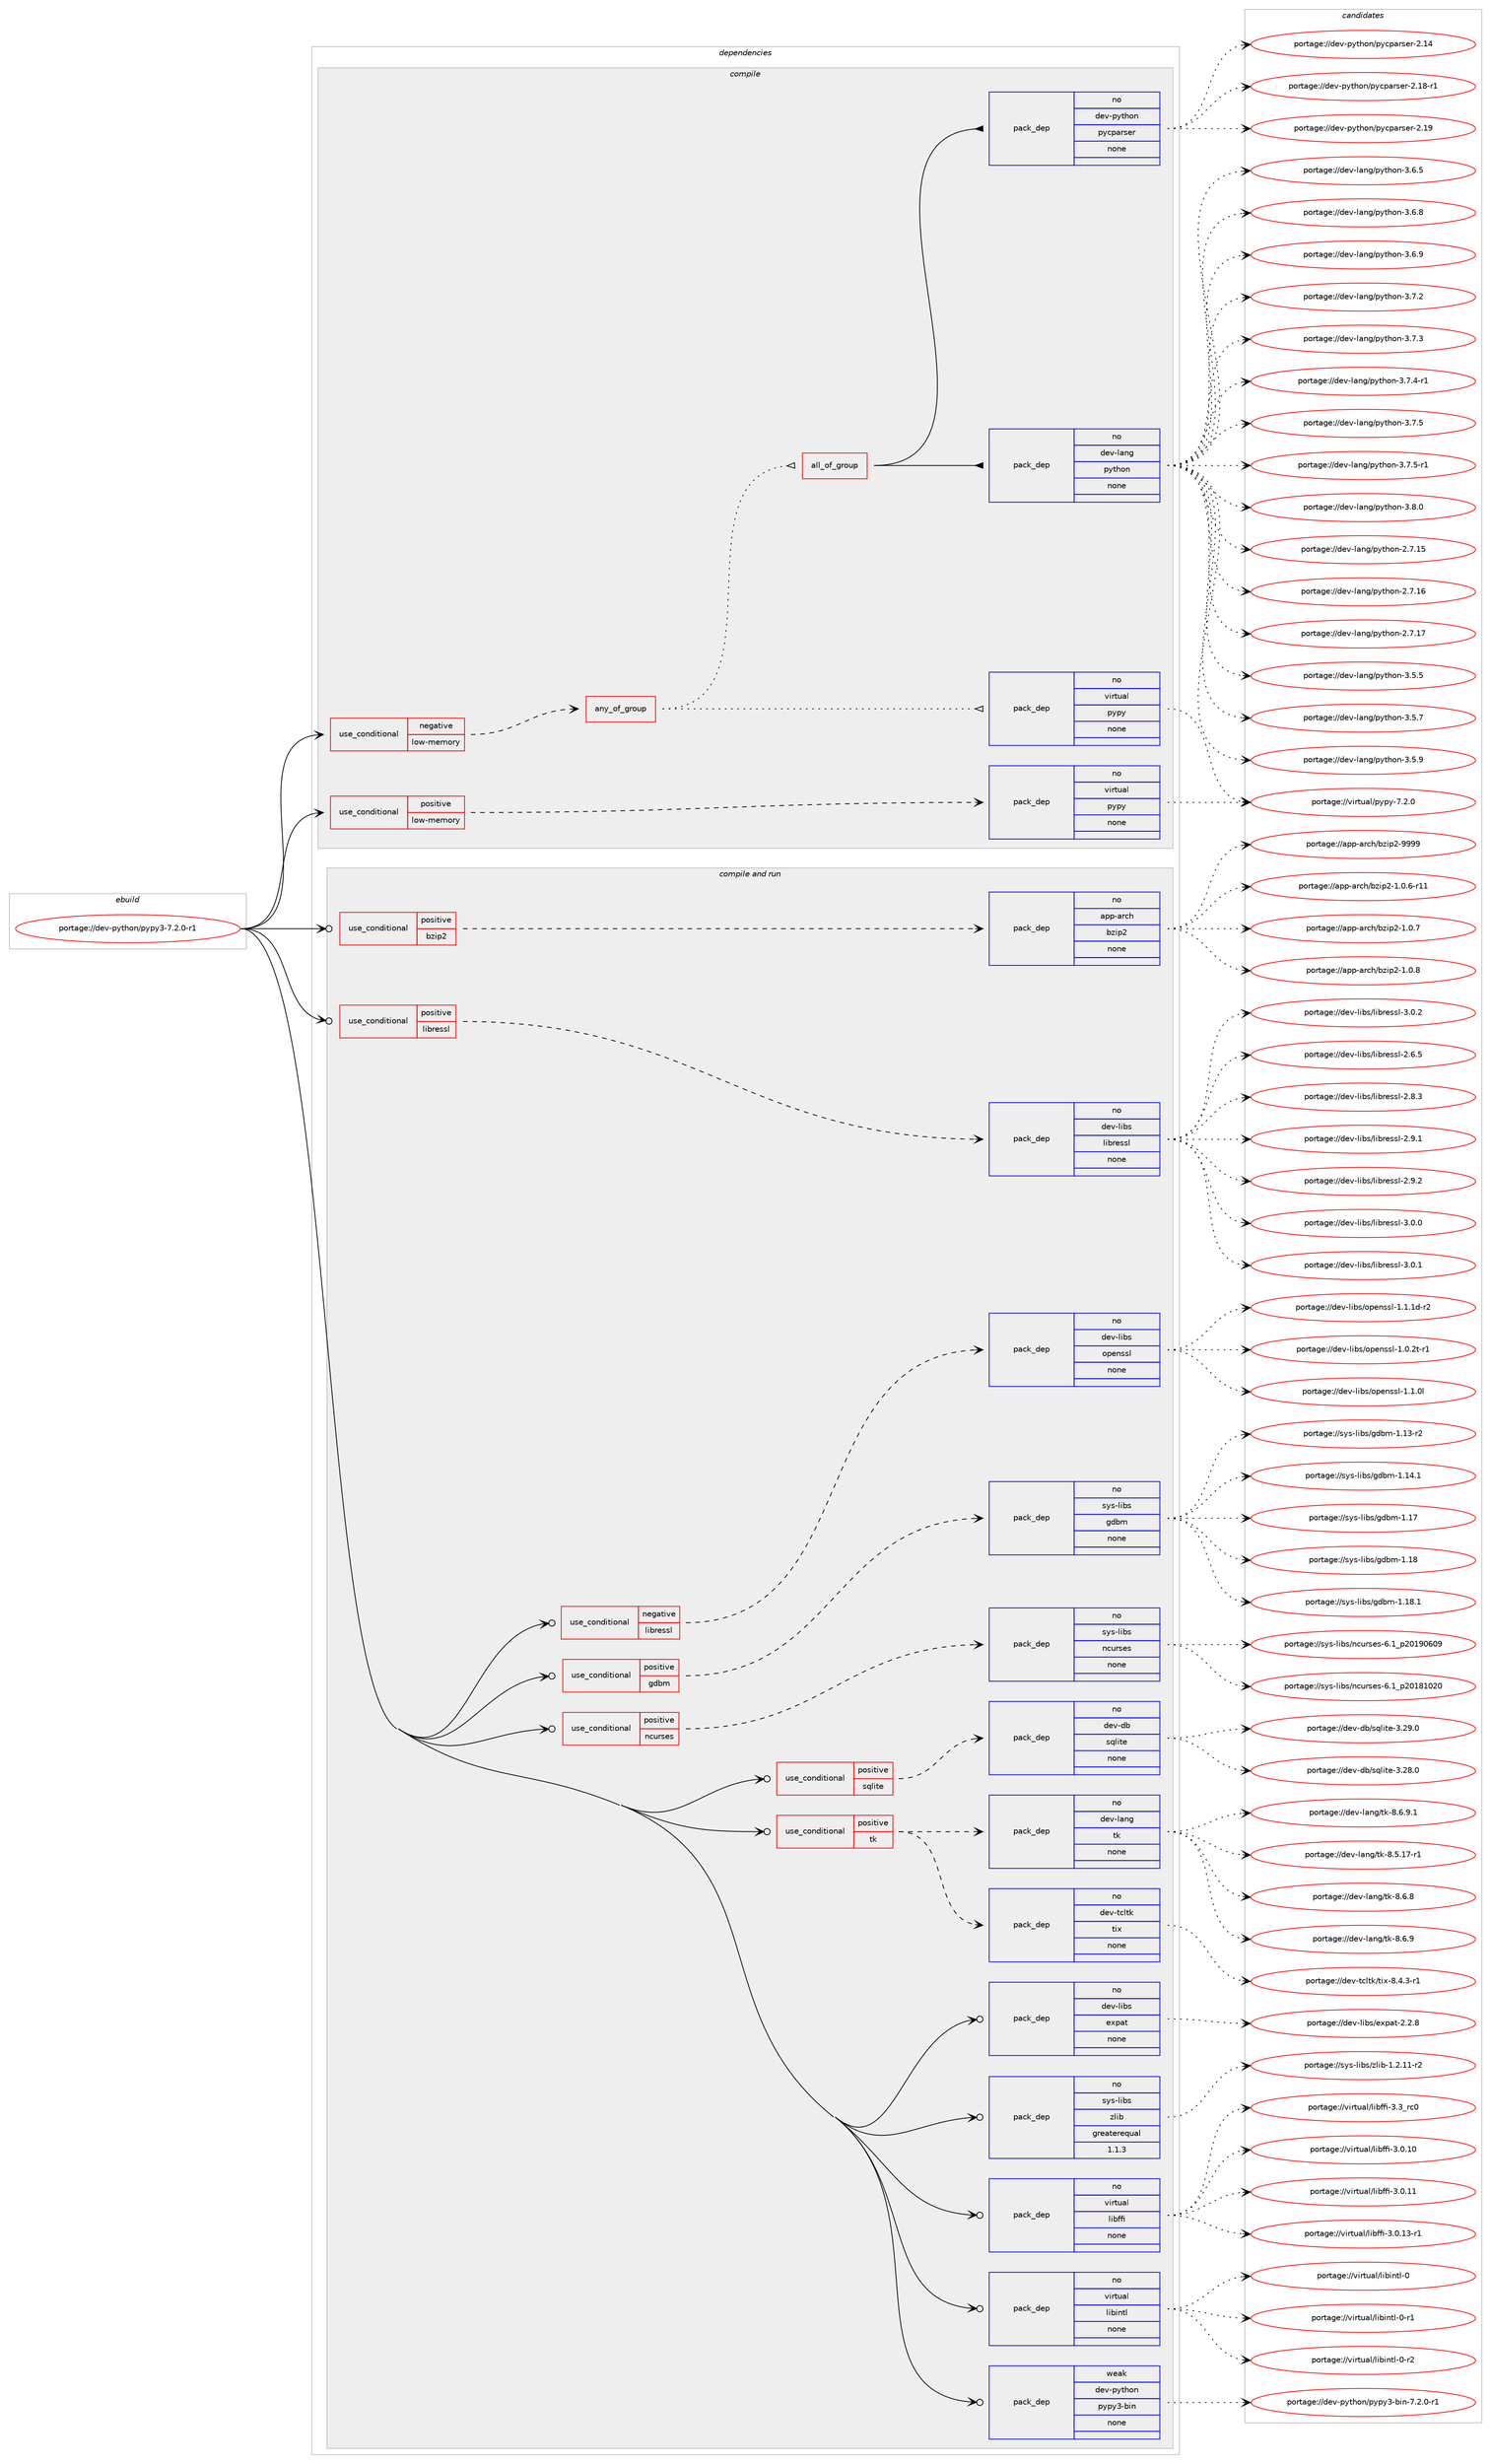 digraph prolog {

# *************
# Graph options
# *************

newrank=true;
concentrate=true;
compound=true;
graph [rankdir=LR,fontname=Helvetica,fontsize=10,ranksep=1.5];#, ranksep=2.5, nodesep=0.2];
edge  [arrowhead=vee];
node  [fontname=Helvetica,fontsize=10];

# **********
# The ebuild
# **********

subgraph cluster_leftcol {
color=gray;
rank=same;
label=<<i>ebuild</i>>;
id [label="portage://dev-python/pypy3-7.2.0-r1", color=red, width=4, href="../dev-python/pypy3-7.2.0-r1.svg"];
}

# ****************
# The dependencies
# ****************

subgraph cluster_midcol {
color=gray;
label=<<i>dependencies</i>>;
subgraph cluster_compile {
fillcolor="#eeeeee";
style=filled;
label=<<i>compile</i>>;
subgraph cond35895 {
dependency163001 [label=<<TABLE BORDER="0" CELLBORDER="1" CELLSPACING="0" CELLPADDING="4"><TR><TD ROWSPAN="3" CELLPADDING="10">use_conditional</TD></TR><TR><TD>negative</TD></TR><TR><TD>low-memory</TD></TR></TABLE>>, shape=none, color=red];
subgraph any3303 {
dependency163002 [label=<<TABLE BORDER="0" CELLBORDER="1" CELLSPACING="0" CELLPADDING="4"><TR><TD CELLPADDING="10">any_of_group</TD></TR></TABLE>>, shape=none, color=red];subgraph pack123733 {
dependency163003 [label=<<TABLE BORDER="0" CELLBORDER="1" CELLSPACING="0" CELLPADDING="4" WIDTH="220"><TR><TD ROWSPAN="6" CELLPADDING="30">pack_dep</TD></TR><TR><TD WIDTH="110">no</TD></TR><TR><TD>virtual</TD></TR><TR><TD>pypy</TD></TR><TR><TD>none</TD></TR><TR><TD></TD></TR></TABLE>>, shape=none, color=blue];
}
dependency163002:e -> dependency163003:w [weight=20,style="dotted",arrowhead="oinv"];
subgraph all73 {
dependency163004 [label=<<TABLE BORDER="0" CELLBORDER="1" CELLSPACING="0" CELLPADDING="4"><TR><TD CELLPADDING="10">all_of_group</TD></TR></TABLE>>, shape=none, color=red];subgraph pack123734 {
dependency163005 [label=<<TABLE BORDER="0" CELLBORDER="1" CELLSPACING="0" CELLPADDING="4" WIDTH="220"><TR><TD ROWSPAN="6" CELLPADDING="30">pack_dep</TD></TR><TR><TD WIDTH="110">no</TD></TR><TR><TD>dev-lang</TD></TR><TR><TD>python</TD></TR><TR><TD>none</TD></TR><TR><TD></TD></TR></TABLE>>, shape=none, color=blue];
}
dependency163004:e -> dependency163005:w [weight=20,style="solid",arrowhead="inv"];
subgraph pack123735 {
dependency163006 [label=<<TABLE BORDER="0" CELLBORDER="1" CELLSPACING="0" CELLPADDING="4" WIDTH="220"><TR><TD ROWSPAN="6" CELLPADDING="30">pack_dep</TD></TR><TR><TD WIDTH="110">no</TD></TR><TR><TD>dev-python</TD></TR><TR><TD>pycparser</TD></TR><TR><TD>none</TD></TR><TR><TD></TD></TR></TABLE>>, shape=none, color=blue];
}
dependency163004:e -> dependency163006:w [weight=20,style="solid",arrowhead="inv"];
}
dependency163002:e -> dependency163004:w [weight=20,style="dotted",arrowhead="oinv"];
}
dependency163001:e -> dependency163002:w [weight=20,style="dashed",arrowhead="vee"];
}
id:e -> dependency163001:w [weight=20,style="solid",arrowhead="vee"];
subgraph cond35896 {
dependency163007 [label=<<TABLE BORDER="0" CELLBORDER="1" CELLSPACING="0" CELLPADDING="4"><TR><TD ROWSPAN="3" CELLPADDING="10">use_conditional</TD></TR><TR><TD>positive</TD></TR><TR><TD>low-memory</TD></TR></TABLE>>, shape=none, color=red];
subgraph pack123736 {
dependency163008 [label=<<TABLE BORDER="0" CELLBORDER="1" CELLSPACING="0" CELLPADDING="4" WIDTH="220"><TR><TD ROWSPAN="6" CELLPADDING="30">pack_dep</TD></TR><TR><TD WIDTH="110">no</TD></TR><TR><TD>virtual</TD></TR><TR><TD>pypy</TD></TR><TR><TD>none</TD></TR><TR><TD></TD></TR></TABLE>>, shape=none, color=blue];
}
dependency163007:e -> dependency163008:w [weight=20,style="dashed",arrowhead="vee"];
}
id:e -> dependency163007:w [weight=20,style="solid",arrowhead="vee"];
}
subgraph cluster_compileandrun {
fillcolor="#eeeeee";
style=filled;
label=<<i>compile and run</i>>;
subgraph cond35897 {
dependency163009 [label=<<TABLE BORDER="0" CELLBORDER="1" CELLSPACING="0" CELLPADDING="4"><TR><TD ROWSPAN="3" CELLPADDING="10">use_conditional</TD></TR><TR><TD>negative</TD></TR><TR><TD>libressl</TD></TR></TABLE>>, shape=none, color=red];
subgraph pack123737 {
dependency163010 [label=<<TABLE BORDER="0" CELLBORDER="1" CELLSPACING="0" CELLPADDING="4" WIDTH="220"><TR><TD ROWSPAN="6" CELLPADDING="30">pack_dep</TD></TR><TR><TD WIDTH="110">no</TD></TR><TR><TD>dev-libs</TD></TR><TR><TD>openssl</TD></TR><TR><TD>none</TD></TR><TR><TD></TD></TR></TABLE>>, shape=none, color=blue];
}
dependency163009:e -> dependency163010:w [weight=20,style="dashed",arrowhead="vee"];
}
id:e -> dependency163009:w [weight=20,style="solid",arrowhead="odotvee"];
subgraph cond35898 {
dependency163011 [label=<<TABLE BORDER="0" CELLBORDER="1" CELLSPACING="0" CELLPADDING="4"><TR><TD ROWSPAN="3" CELLPADDING="10">use_conditional</TD></TR><TR><TD>positive</TD></TR><TR><TD>bzip2</TD></TR></TABLE>>, shape=none, color=red];
subgraph pack123738 {
dependency163012 [label=<<TABLE BORDER="0" CELLBORDER="1" CELLSPACING="0" CELLPADDING="4" WIDTH="220"><TR><TD ROWSPAN="6" CELLPADDING="30">pack_dep</TD></TR><TR><TD WIDTH="110">no</TD></TR><TR><TD>app-arch</TD></TR><TR><TD>bzip2</TD></TR><TR><TD>none</TD></TR><TR><TD></TD></TR></TABLE>>, shape=none, color=blue];
}
dependency163011:e -> dependency163012:w [weight=20,style="dashed",arrowhead="vee"];
}
id:e -> dependency163011:w [weight=20,style="solid",arrowhead="odotvee"];
subgraph cond35899 {
dependency163013 [label=<<TABLE BORDER="0" CELLBORDER="1" CELLSPACING="0" CELLPADDING="4"><TR><TD ROWSPAN="3" CELLPADDING="10">use_conditional</TD></TR><TR><TD>positive</TD></TR><TR><TD>gdbm</TD></TR></TABLE>>, shape=none, color=red];
subgraph pack123739 {
dependency163014 [label=<<TABLE BORDER="0" CELLBORDER="1" CELLSPACING="0" CELLPADDING="4" WIDTH="220"><TR><TD ROWSPAN="6" CELLPADDING="30">pack_dep</TD></TR><TR><TD WIDTH="110">no</TD></TR><TR><TD>sys-libs</TD></TR><TR><TD>gdbm</TD></TR><TR><TD>none</TD></TR><TR><TD></TD></TR></TABLE>>, shape=none, color=blue];
}
dependency163013:e -> dependency163014:w [weight=20,style="dashed",arrowhead="vee"];
}
id:e -> dependency163013:w [weight=20,style="solid",arrowhead="odotvee"];
subgraph cond35900 {
dependency163015 [label=<<TABLE BORDER="0" CELLBORDER="1" CELLSPACING="0" CELLPADDING="4"><TR><TD ROWSPAN="3" CELLPADDING="10">use_conditional</TD></TR><TR><TD>positive</TD></TR><TR><TD>libressl</TD></TR></TABLE>>, shape=none, color=red];
subgraph pack123740 {
dependency163016 [label=<<TABLE BORDER="0" CELLBORDER="1" CELLSPACING="0" CELLPADDING="4" WIDTH="220"><TR><TD ROWSPAN="6" CELLPADDING="30">pack_dep</TD></TR><TR><TD WIDTH="110">no</TD></TR><TR><TD>dev-libs</TD></TR><TR><TD>libressl</TD></TR><TR><TD>none</TD></TR><TR><TD></TD></TR></TABLE>>, shape=none, color=blue];
}
dependency163015:e -> dependency163016:w [weight=20,style="dashed",arrowhead="vee"];
}
id:e -> dependency163015:w [weight=20,style="solid",arrowhead="odotvee"];
subgraph cond35901 {
dependency163017 [label=<<TABLE BORDER="0" CELLBORDER="1" CELLSPACING="0" CELLPADDING="4"><TR><TD ROWSPAN="3" CELLPADDING="10">use_conditional</TD></TR><TR><TD>positive</TD></TR><TR><TD>ncurses</TD></TR></TABLE>>, shape=none, color=red];
subgraph pack123741 {
dependency163018 [label=<<TABLE BORDER="0" CELLBORDER="1" CELLSPACING="0" CELLPADDING="4" WIDTH="220"><TR><TD ROWSPAN="6" CELLPADDING="30">pack_dep</TD></TR><TR><TD WIDTH="110">no</TD></TR><TR><TD>sys-libs</TD></TR><TR><TD>ncurses</TD></TR><TR><TD>none</TD></TR><TR><TD></TD></TR></TABLE>>, shape=none, color=blue];
}
dependency163017:e -> dependency163018:w [weight=20,style="dashed",arrowhead="vee"];
}
id:e -> dependency163017:w [weight=20,style="solid",arrowhead="odotvee"];
subgraph cond35902 {
dependency163019 [label=<<TABLE BORDER="0" CELLBORDER="1" CELLSPACING="0" CELLPADDING="4"><TR><TD ROWSPAN="3" CELLPADDING="10">use_conditional</TD></TR><TR><TD>positive</TD></TR><TR><TD>sqlite</TD></TR></TABLE>>, shape=none, color=red];
subgraph pack123742 {
dependency163020 [label=<<TABLE BORDER="0" CELLBORDER="1" CELLSPACING="0" CELLPADDING="4" WIDTH="220"><TR><TD ROWSPAN="6" CELLPADDING="30">pack_dep</TD></TR><TR><TD WIDTH="110">no</TD></TR><TR><TD>dev-db</TD></TR><TR><TD>sqlite</TD></TR><TR><TD>none</TD></TR><TR><TD></TD></TR></TABLE>>, shape=none, color=blue];
}
dependency163019:e -> dependency163020:w [weight=20,style="dashed",arrowhead="vee"];
}
id:e -> dependency163019:w [weight=20,style="solid",arrowhead="odotvee"];
subgraph cond35903 {
dependency163021 [label=<<TABLE BORDER="0" CELLBORDER="1" CELLSPACING="0" CELLPADDING="4"><TR><TD ROWSPAN="3" CELLPADDING="10">use_conditional</TD></TR><TR><TD>positive</TD></TR><TR><TD>tk</TD></TR></TABLE>>, shape=none, color=red];
subgraph pack123743 {
dependency163022 [label=<<TABLE BORDER="0" CELLBORDER="1" CELLSPACING="0" CELLPADDING="4" WIDTH="220"><TR><TD ROWSPAN="6" CELLPADDING="30">pack_dep</TD></TR><TR><TD WIDTH="110">no</TD></TR><TR><TD>dev-lang</TD></TR><TR><TD>tk</TD></TR><TR><TD>none</TD></TR><TR><TD></TD></TR></TABLE>>, shape=none, color=blue];
}
dependency163021:e -> dependency163022:w [weight=20,style="dashed",arrowhead="vee"];
subgraph pack123744 {
dependency163023 [label=<<TABLE BORDER="0" CELLBORDER="1" CELLSPACING="0" CELLPADDING="4" WIDTH="220"><TR><TD ROWSPAN="6" CELLPADDING="30">pack_dep</TD></TR><TR><TD WIDTH="110">no</TD></TR><TR><TD>dev-tcltk</TD></TR><TR><TD>tix</TD></TR><TR><TD>none</TD></TR><TR><TD></TD></TR></TABLE>>, shape=none, color=blue];
}
dependency163021:e -> dependency163023:w [weight=20,style="dashed",arrowhead="vee"];
}
id:e -> dependency163021:w [weight=20,style="solid",arrowhead="odotvee"];
subgraph pack123745 {
dependency163024 [label=<<TABLE BORDER="0" CELLBORDER="1" CELLSPACING="0" CELLPADDING="4" WIDTH="220"><TR><TD ROWSPAN="6" CELLPADDING="30">pack_dep</TD></TR><TR><TD WIDTH="110">no</TD></TR><TR><TD>dev-libs</TD></TR><TR><TD>expat</TD></TR><TR><TD>none</TD></TR><TR><TD></TD></TR></TABLE>>, shape=none, color=blue];
}
id:e -> dependency163024:w [weight=20,style="solid",arrowhead="odotvee"];
subgraph pack123746 {
dependency163025 [label=<<TABLE BORDER="0" CELLBORDER="1" CELLSPACING="0" CELLPADDING="4" WIDTH="220"><TR><TD ROWSPAN="6" CELLPADDING="30">pack_dep</TD></TR><TR><TD WIDTH="110">no</TD></TR><TR><TD>sys-libs</TD></TR><TR><TD>zlib</TD></TR><TR><TD>greaterequal</TD></TR><TR><TD>1.1.3</TD></TR></TABLE>>, shape=none, color=blue];
}
id:e -> dependency163025:w [weight=20,style="solid",arrowhead="odotvee"];
subgraph pack123747 {
dependency163026 [label=<<TABLE BORDER="0" CELLBORDER="1" CELLSPACING="0" CELLPADDING="4" WIDTH="220"><TR><TD ROWSPAN="6" CELLPADDING="30">pack_dep</TD></TR><TR><TD WIDTH="110">no</TD></TR><TR><TD>virtual</TD></TR><TR><TD>libffi</TD></TR><TR><TD>none</TD></TR><TR><TD></TD></TR></TABLE>>, shape=none, color=blue];
}
id:e -> dependency163026:w [weight=20,style="solid",arrowhead="odotvee"];
subgraph pack123748 {
dependency163027 [label=<<TABLE BORDER="0" CELLBORDER="1" CELLSPACING="0" CELLPADDING="4" WIDTH="220"><TR><TD ROWSPAN="6" CELLPADDING="30">pack_dep</TD></TR><TR><TD WIDTH="110">no</TD></TR><TR><TD>virtual</TD></TR><TR><TD>libintl</TD></TR><TR><TD>none</TD></TR><TR><TD></TD></TR></TABLE>>, shape=none, color=blue];
}
id:e -> dependency163027:w [weight=20,style="solid",arrowhead="odotvee"];
subgraph pack123749 {
dependency163028 [label=<<TABLE BORDER="0" CELLBORDER="1" CELLSPACING="0" CELLPADDING="4" WIDTH="220"><TR><TD ROWSPAN="6" CELLPADDING="30">pack_dep</TD></TR><TR><TD WIDTH="110">weak</TD></TR><TR><TD>dev-python</TD></TR><TR><TD>pypy3-bin</TD></TR><TR><TD>none</TD></TR><TR><TD></TD></TR></TABLE>>, shape=none, color=blue];
}
id:e -> dependency163028:w [weight=20,style="solid",arrowhead="odotvee"];
}
subgraph cluster_run {
fillcolor="#eeeeee";
style=filled;
label=<<i>run</i>>;
}
}

# **************
# The candidates
# **************

subgraph cluster_choices {
rank=same;
color=gray;
label=<<i>candidates</i>>;

subgraph choice123733 {
color=black;
nodesep=1;
choiceportage1181051141161179710847112121112121455546504648 [label="portage://virtual/pypy-7.2.0", color=red, width=4,href="../virtual/pypy-7.2.0.svg"];
dependency163003:e -> choiceportage1181051141161179710847112121112121455546504648:w [style=dotted,weight="100"];
}
subgraph choice123734 {
color=black;
nodesep=1;
choiceportage10010111845108971101034711212111610411111045504655464953 [label="portage://dev-lang/python-2.7.15", color=red, width=4,href="../dev-lang/python-2.7.15.svg"];
choiceportage10010111845108971101034711212111610411111045504655464954 [label="portage://dev-lang/python-2.7.16", color=red, width=4,href="../dev-lang/python-2.7.16.svg"];
choiceportage10010111845108971101034711212111610411111045504655464955 [label="portage://dev-lang/python-2.7.17", color=red, width=4,href="../dev-lang/python-2.7.17.svg"];
choiceportage100101118451089711010347112121116104111110455146534653 [label="portage://dev-lang/python-3.5.5", color=red, width=4,href="../dev-lang/python-3.5.5.svg"];
choiceportage100101118451089711010347112121116104111110455146534655 [label="portage://dev-lang/python-3.5.7", color=red, width=4,href="../dev-lang/python-3.5.7.svg"];
choiceportage100101118451089711010347112121116104111110455146534657 [label="portage://dev-lang/python-3.5.9", color=red, width=4,href="../dev-lang/python-3.5.9.svg"];
choiceportage100101118451089711010347112121116104111110455146544653 [label="portage://dev-lang/python-3.6.5", color=red, width=4,href="../dev-lang/python-3.6.5.svg"];
choiceportage100101118451089711010347112121116104111110455146544656 [label="portage://dev-lang/python-3.6.8", color=red, width=4,href="../dev-lang/python-3.6.8.svg"];
choiceportage100101118451089711010347112121116104111110455146544657 [label="portage://dev-lang/python-3.6.9", color=red, width=4,href="../dev-lang/python-3.6.9.svg"];
choiceportage100101118451089711010347112121116104111110455146554650 [label="portage://dev-lang/python-3.7.2", color=red, width=4,href="../dev-lang/python-3.7.2.svg"];
choiceportage100101118451089711010347112121116104111110455146554651 [label="portage://dev-lang/python-3.7.3", color=red, width=4,href="../dev-lang/python-3.7.3.svg"];
choiceportage1001011184510897110103471121211161041111104551465546524511449 [label="portage://dev-lang/python-3.7.4-r1", color=red, width=4,href="../dev-lang/python-3.7.4-r1.svg"];
choiceportage100101118451089711010347112121116104111110455146554653 [label="portage://dev-lang/python-3.7.5", color=red, width=4,href="../dev-lang/python-3.7.5.svg"];
choiceportage1001011184510897110103471121211161041111104551465546534511449 [label="portage://dev-lang/python-3.7.5-r1", color=red, width=4,href="../dev-lang/python-3.7.5-r1.svg"];
choiceportage100101118451089711010347112121116104111110455146564648 [label="portage://dev-lang/python-3.8.0", color=red, width=4,href="../dev-lang/python-3.8.0.svg"];
dependency163005:e -> choiceportage10010111845108971101034711212111610411111045504655464953:w [style=dotted,weight="100"];
dependency163005:e -> choiceportage10010111845108971101034711212111610411111045504655464954:w [style=dotted,weight="100"];
dependency163005:e -> choiceportage10010111845108971101034711212111610411111045504655464955:w [style=dotted,weight="100"];
dependency163005:e -> choiceportage100101118451089711010347112121116104111110455146534653:w [style=dotted,weight="100"];
dependency163005:e -> choiceportage100101118451089711010347112121116104111110455146534655:w [style=dotted,weight="100"];
dependency163005:e -> choiceportage100101118451089711010347112121116104111110455146534657:w [style=dotted,weight="100"];
dependency163005:e -> choiceportage100101118451089711010347112121116104111110455146544653:w [style=dotted,weight="100"];
dependency163005:e -> choiceportage100101118451089711010347112121116104111110455146544656:w [style=dotted,weight="100"];
dependency163005:e -> choiceportage100101118451089711010347112121116104111110455146544657:w [style=dotted,weight="100"];
dependency163005:e -> choiceportage100101118451089711010347112121116104111110455146554650:w [style=dotted,weight="100"];
dependency163005:e -> choiceportage100101118451089711010347112121116104111110455146554651:w [style=dotted,weight="100"];
dependency163005:e -> choiceportage1001011184510897110103471121211161041111104551465546524511449:w [style=dotted,weight="100"];
dependency163005:e -> choiceportage100101118451089711010347112121116104111110455146554653:w [style=dotted,weight="100"];
dependency163005:e -> choiceportage1001011184510897110103471121211161041111104551465546534511449:w [style=dotted,weight="100"];
dependency163005:e -> choiceportage100101118451089711010347112121116104111110455146564648:w [style=dotted,weight="100"];
}
subgraph choice123735 {
color=black;
nodesep=1;
choiceportage100101118451121211161041111104711212199112971141151011144550464952 [label="portage://dev-python/pycparser-2.14", color=red, width=4,href="../dev-python/pycparser-2.14.svg"];
choiceportage1001011184511212111610411111047112121991129711411510111445504649564511449 [label="portage://dev-python/pycparser-2.18-r1", color=red, width=4,href="../dev-python/pycparser-2.18-r1.svg"];
choiceportage100101118451121211161041111104711212199112971141151011144550464957 [label="portage://dev-python/pycparser-2.19", color=red, width=4,href="../dev-python/pycparser-2.19.svg"];
dependency163006:e -> choiceportage100101118451121211161041111104711212199112971141151011144550464952:w [style=dotted,weight="100"];
dependency163006:e -> choiceportage1001011184511212111610411111047112121991129711411510111445504649564511449:w [style=dotted,weight="100"];
dependency163006:e -> choiceportage100101118451121211161041111104711212199112971141151011144550464957:w [style=dotted,weight="100"];
}
subgraph choice123736 {
color=black;
nodesep=1;
choiceportage1181051141161179710847112121112121455546504648 [label="portage://virtual/pypy-7.2.0", color=red, width=4,href="../virtual/pypy-7.2.0.svg"];
dependency163008:e -> choiceportage1181051141161179710847112121112121455546504648:w [style=dotted,weight="100"];
}
subgraph choice123737 {
color=black;
nodesep=1;
choiceportage1001011184510810598115471111121011101151151084549464846501164511449 [label="portage://dev-libs/openssl-1.0.2t-r1", color=red, width=4,href="../dev-libs/openssl-1.0.2t-r1.svg"];
choiceportage100101118451081059811547111112101110115115108454946494648108 [label="portage://dev-libs/openssl-1.1.0l", color=red, width=4,href="../dev-libs/openssl-1.1.0l.svg"];
choiceportage1001011184510810598115471111121011101151151084549464946491004511450 [label="portage://dev-libs/openssl-1.1.1d-r2", color=red, width=4,href="../dev-libs/openssl-1.1.1d-r2.svg"];
dependency163010:e -> choiceportage1001011184510810598115471111121011101151151084549464846501164511449:w [style=dotted,weight="100"];
dependency163010:e -> choiceportage100101118451081059811547111112101110115115108454946494648108:w [style=dotted,weight="100"];
dependency163010:e -> choiceportage1001011184510810598115471111121011101151151084549464946491004511450:w [style=dotted,weight="100"];
}
subgraph choice123738 {
color=black;
nodesep=1;
choiceportage97112112459711499104479812210511250454946484654451144949 [label="portage://app-arch/bzip2-1.0.6-r11", color=red, width=4,href="../app-arch/bzip2-1.0.6-r11.svg"];
choiceportage97112112459711499104479812210511250454946484655 [label="portage://app-arch/bzip2-1.0.7", color=red, width=4,href="../app-arch/bzip2-1.0.7.svg"];
choiceportage97112112459711499104479812210511250454946484656 [label="portage://app-arch/bzip2-1.0.8", color=red, width=4,href="../app-arch/bzip2-1.0.8.svg"];
choiceportage971121124597114991044798122105112504557575757 [label="portage://app-arch/bzip2-9999", color=red, width=4,href="../app-arch/bzip2-9999.svg"];
dependency163012:e -> choiceportage97112112459711499104479812210511250454946484654451144949:w [style=dotted,weight="100"];
dependency163012:e -> choiceportage97112112459711499104479812210511250454946484655:w [style=dotted,weight="100"];
dependency163012:e -> choiceportage97112112459711499104479812210511250454946484656:w [style=dotted,weight="100"];
dependency163012:e -> choiceportage971121124597114991044798122105112504557575757:w [style=dotted,weight="100"];
}
subgraph choice123739 {
color=black;
nodesep=1;
choiceportage1151211154510810598115471031009810945494649514511450 [label="portage://sys-libs/gdbm-1.13-r2", color=red, width=4,href="../sys-libs/gdbm-1.13-r2.svg"];
choiceportage1151211154510810598115471031009810945494649524649 [label="portage://sys-libs/gdbm-1.14.1", color=red, width=4,href="../sys-libs/gdbm-1.14.1.svg"];
choiceportage115121115451081059811547103100981094549464955 [label="portage://sys-libs/gdbm-1.17", color=red, width=4,href="../sys-libs/gdbm-1.17.svg"];
choiceportage115121115451081059811547103100981094549464956 [label="portage://sys-libs/gdbm-1.18", color=red, width=4,href="../sys-libs/gdbm-1.18.svg"];
choiceportage1151211154510810598115471031009810945494649564649 [label="portage://sys-libs/gdbm-1.18.1", color=red, width=4,href="../sys-libs/gdbm-1.18.1.svg"];
dependency163014:e -> choiceportage1151211154510810598115471031009810945494649514511450:w [style=dotted,weight="100"];
dependency163014:e -> choiceportage1151211154510810598115471031009810945494649524649:w [style=dotted,weight="100"];
dependency163014:e -> choiceportage115121115451081059811547103100981094549464955:w [style=dotted,weight="100"];
dependency163014:e -> choiceportage115121115451081059811547103100981094549464956:w [style=dotted,weight="100"];
dependency163014:e -> choiceportage1151211154510810598115471031009810945494649564649:w [style=dotted,weight="100"];
}
subgraph choice123740 {
color=black;
nodesep=1;
choiceportage10010111845108105981154710810598114101115115108455046544653 [label="portage://dev-libs/libressl-2.6.5", color=red, width=4,href="../dev-libs/libressl-2.6.5.svg"];
choiceportage10010111845108105981154710810598114101115115108455046564651 [label="portage://dev-libs/libressl-2.8.3", color=red, width=4,href="../dev-libs/libressl-2.8.3.svg"];
choiceportage10010111845108105981154710810598114101115115108455046574649 [label="portage://dev-libs/libressl-2.9.1", color=red, width=4,href="../dev-libs/libressl-2.9.1.svg"];
choiceportage10010111845108105981154710810598114101115115108455046574650 [label="portage://dev-libs/libressl-2.9.2", color=red, width=4,href="../dev-libs/libressl-2.9.2.svg"];
choiceportage10010111845108105981154710810598114101115115108455146484648 [label="portage://dev-libs/libressl-3.0.0", color=red, width=4,href="../dev-libs/libressl-3.0.0.svg"];
choiceportage10010111845108105981154710810598114101115115108455146484649 [label="portage://dev-libs/libressl-3.0.1", color=red, width=4,href="../dev-libs/libressl-3.0.1.svg"];
choiceportage10010111845108105981154710810598114101115115108455146484650 [label="portage://dev-libs/libressl-3.0.2", color=red, width=4,href="../dev-libs/libressl-3.0.2.svg"];
dependency163016:e -> choiceportage10010111845108105981154710810598114101115115108455046544653:w [style=dotted,weight="100"];
dependency163016:e -> choiceportage10010111845108105981154710810598114101115115108455046564651:w [style=dotted,weight="100"];
dependency163016:e -> choiceportage10010111845108105981154710810598114101115115108455046574649:w [style=dotted,weight="100"];
dependency163016:e -> choiceportage10010111845108105981154710810598114101115115108455046574650:w [style=dotted,weight="100"];
dependency163016:e -> choiceportage10010111845108105981154710810598114101115115108455146484648:w [style=dotted,weight="100"];
dependency163016:e -> choiceportage10010111845108105981154710810598114101115115108455146484649:w [style=dotted,weight="100"];
dependency163016:e -> choiceportage10010111845108105981154710810598114101115115108455146484650:w [style=dotted,weight="100"];
}
subgraph choice123741 {
color=black;
nodesep=1;
choiceportage1151211154510810598115471109911711411510111545544649951125048495649485048 [label="portage://sys-libs/ncurses-6.1_p20181020", color=red, width=4,href="../sys-libs/ncurses-6.1_p20181020.svg"];
choiceportage1151211154510810598115471109911711411510111545544649951125048495748544857 [label="portage://sys-libs/ncurses-6.1_p20190609", color=red, width=4,href="../sys-libs/ncurses-6.1_p20190609.svg"];
dependency163018:e -> choiceportage1151211154510810598115471109911711411510111545544649951125048495649485048:w [style=dotted,weight="100"];
dependency163018:e -> choiceportage1151211154510810598115471109911711411510111545544649951125048495748544857:w [style=dotted,weight="100"];
}
subgraph choice123742 {
color=black;
nodesep=1;
choiceportage10010111845100984711511310810511610145514650564648 [label="portage://dev-db/sqlite-3.28.0", color=red, width=4,href="../dev-db/sqlite-3.28.0.svg"];
choiceportage10010111845100984711511310810511610145514650574648 [label="portage://dev-db/sqlite-3.29.0", color=red, width=4,href="../dev-db/sqlite-3.29.0.svg"];
dependency163020:e -> choiceportage10010111845100984711511310810511610145514650564648:w [style=dotted,weight="100"];
dependency163020:e -> choiceportage10010111845100984711511310810511610145514650574648:w [style=dotted,weight="100"];
}
subgraph choice123743 {
color=black;
nodesep=1;
choiceportage100101118451089711010347116107455646534649554511449 [label="portage://dev-lang/tk-8.5.17-r1", color=red, width=4,href="../dev-lang/tk-8.5.17-r1.svg"];
choiceportage100101118451089711010347116107455646544656 [label="portage://dev-lang/tk-8.6.8", color=red, width=4,href="../dev-lang/tk-8.6.8.svg"];
choiceportage100101118451089711010347116107455646544657 [label="portage://dev-lang/tk-8.6.9", color=red, width=4,href="../dev-lang/tk-8.6.9.svg"];
choiceportage1001011184510897110103471161074556465446574649 [label="portage://dev-lang/tk-8.6.9.1", color=red, width=4,href="../dev-lang/tk-8.6.9.1.svg"];
dependency163022:e -> choiceportage100101118451089711010347116107455646534649554511449:w [style=dotted,weight="100"];
dependency163022:e -> choiceportage100101118451089711010347116107455646544656:w [style=dotted,weight="100"];
dependency163022:e -> choiceportage100101118451089711010347116107455646544657:w [style=dotted,weight="100"];
dependency163022:e -> choiceportage1001011184510897110103471161074556465446574649:w [style=dotted,weight="100"];
}
subgraph choice123744 {
color=black;
nodesep=1;
choiceportage1001011184511699108116107471161051204556465246514511449 [label="portage://dev-tcltk/tix-8.4.3-r1", color=red, width=4,href="../dev-tcltk/tix-8.4.3-r1.svg"];
dependency163023:e -> choiceportage1001011184511699108116107471161051204556465246514511449:w [style=dotted,weight="100"];
}
subgraph choice123745 {
color=black;
nodesep=1;
choiceportage10010111845108105981154710112011297116455046504656 [label="portage://dev-libs/expat-2.2.8", color=red, width=4,href="../dev-libs/expat-2.2.8.svg"];
dependency163024:e -> choiceportage10010111845108105981154710112011297116455046504656:w [style=dotted,weight="100"];
}
subgraph choice123746 {
color=black;
nodesep=1;
choiceportage11512111545108105981154712210810598454946504649494511450 [label="portage://sys-libs/zlib-1.2.11-r2", color=red, width=4,href="../sys-libs/zlib-1.2.11-r2.svg"];
dependency163025:e -> choiceportage11512111545108105981154712210810598454946504649494511450:w [style=dotted,weight="100"];
}
subgraph choice123747 {
color=black;
nodesep=1;
choiceportage11810511411611797108471081059810210210545514648464948 [label="portage://virtual/libffi-3.0.10", color=red, width=4,href="../virtual/libffi-3.0.10.svg"];
choiceportage11810511411611797108471081059810210210545514648464949 [label="portage://virtual/libffi-3.0.11", color=red, width=4,href="../virtual/libffi-3.0.11.svg"];
choiceportage118105114116117971084710810598102102105455146484649514511449 [label="portage://virtual/libffi-3.0.13-r1", color=red, width=4,href="../virtual/libffi-3.0.13-r1.svg"];
choiceportage11810511411611797108471081059810210210545514651951149948 [label="portage://virtual/libffi-3.3_rc0", color=red, width=4,href="../virtual/libffi-3.3_rc0.svg"];
dependency163026:e -> choiceportage11810511411611797108471081059810210210545514648464948:w [style=dotted,weight="100"];
dependency163026:e -> choiceportage11810511411611797108471081059810210210545514648464949:w [style=dotted,weight="100"];
dependency163026:e -> choiceportage118105114116117971084710810598102102105455146484649514511449:w [style=dotted,weight="100"];
dependency163026:e -> choiceportage11810511411611797108471081059810210210545514651951149948:w [style=dotted,weight="100"];
}
subgraph choice123748 {
color=black;
nodesep=1;
choiceportage1181051141161179710847108105981051101161084548 [label="portage://virtual/libintl-0", color=red, width=4,href="../virtual/libintl-0.svg"];
choiceportage11810511411611797108471081059810511011610845484511449 [label="portage://virtual/libintl-0-r1", color=red, width=4,href="../virtual/libintl-0-r1.svg"];
choiceportage11810511411611797108471081059810511011610845484511450 [label="portage://virtual/libintl-0-r2", color=red, width=4,href="../virtual/libintl-0-r2.svg"];
dependency163027:e -> choiceportage1181051141161179710847108105981051101161084548:w [style=dotted,weight="100"];
dependency163027:e -> choiceportage11810511411611797108471081059810511011610845484511449:w [style=dotted,weight="100"];
dependency163027:e -> choiceportage11810511411611797108471081059810511011610845484511450:w [style=dotted,weight="100"];
}
subgraph choice123749 {
color=black;
nodesep=1;
choiceportage10010111845112121116104111110471121211121215145981051104555465046484511449 [label="portage://dev-python/pypy3-bin-7.2.0-r1", color=red, width=4,href="../dev-python/pypy3-bin-7.2.0-r1.svg"];
dependency163028:e -> choiceportage10010111845112121116104111110471121211121215145981051104555465046484511449:w [style=dotted,weight="100"];
}
}

}
